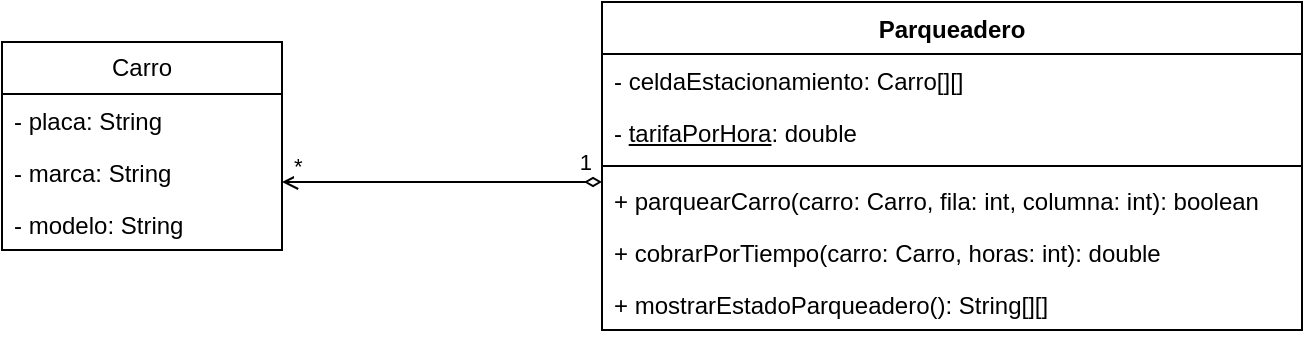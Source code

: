 <mxfile version="24.7.6">
  <diagram name="Página-1" id="0jHuDVPGKvppM0pQfpPY">
    <mxGraphModel dx="808" dy="402" grid="1" gridSize="10" guides="1" tooltips="1" connect="1" arrows="1" fold="1" page="1" pageScale="1" pageWidth="827" pageHeight="1169" math="0" shadow="0">
      <root>
        <mxCell id="0" />
        <mxCell id="1" parent="0" />
        <mxCell id="2pedH4xlxXmgE7f1fkDG-5" value="Carro" style="swimlane;fontStyle=0;childLayout=stackLayout;horizontal=1;startSize=26;fillColor=none;horizontalStack=0;resizeParent=1;resizeParentMax=0;resizeLast=0;collapsible=1;marginBottom=0;whiteSpace=wrap;html=1;" parent="1" vertex="1">
          <mxGeometry x="100" y="90" width="140" height="104" as="geometry" />
        </mxCell>
        <mxCell id="2pedH4xlxXmgE7f1fkDG-6" value="- placa: String" style="text;strokeColor=none;fillColor=none;align=left;verticalAlign=top;spacingLeft=4;spacingRight=4;overflow=hidden;rotatable=0;points=[[0,0.5],[1,0.5]];portConstraint=eastwest;whiteSpace=wrap;html=1;" parent="2pedH4xlxXmgE7f1fkDG-5" vertex="1">
          <mxGeometry y="26" width="140" height="26" as="geometry" />
        </mxCell>
        <mxCell id="2pedH4xlxXmgE7f1fkDG-7" value="- marca: String" style="text;strokeColor=none;fillColor=none;align=left;verticalAlign=top;spacingLeft=4;spacingRight=4;overflow=hidden;rotatable=0;points=[[0,0.5],[1,0.5]];portConstraint=eastwest;whiteSpace=wrap;html=1;" parent="2pedH4xlxXmgE7f1fkDG-5" vertex="1">
          <mxGeometry y="52" width="140" height="26" as="geometry" />
        </mxCell>
        <mxCell id="2pedH4xlxXmgE7f1fkDG-8" value="- modelo: String" style="text;strokeColor=none;fillColor=none;align=left;verticalAlign=top;spacingLeft=4;spacingRight=4;overflow=hidden;rotatable=0;points=[[0,0.5],[1,0.5]];portConstraint=eastwest;whiteSpace=wrap;html=1;" parent="2pedH4xlxXmgE7f1fkDG-5" vertex="1">
          <mxGeometry y="78" width="140" height="26" as="geometry" />
        </mxCell>
        <mxCell id="2pedH4xlxXmgE7f1fkDG-9" value="Parqueadero" style="swimlane;fontStyle=1;align=center;verticalAlign=top;childLayout=stackLayout;horizontal=1;startSize=26;horizontalStack=0;resizeParent=1;resizeParentMax=0;resizeLast=0;collapsible=1;marginBottom=0;whiteSpace=wrap;html=1;" parent="1" vertex="1">
          <mxGeometry x="400" y="70" width="350" height="164" as="geometry" />
        </mxCell>
        <mxCell id="2pedH4xlxXmgE7f1fkDG-10" value="- celdaEstacionamiento: Carro[][]" style="text;strokeColor=none;fillColor=none;align=left;verticalAlign=top;spacingLeft=4;spacingRight=4;overflow=hidden;rotatable=0;points=[[0,0.5],[1,0.5]];portConstraint=eastwest;whiteSpace=wrap;html=1;" parent="2pedH4xlxXmgE7f1fkDG-9" vertex="1">
          <mxGeometry y="26" width="350" height="26" as="geometry" />
        </mxCell>
        <mxCell id="2pedH4xlxXmgE7f1fkDG-13" value="- &lt;u&gt;tarifaPorHora&lt;/u&gt;: double" style="text;strokeColor=none;fillColor=none;align=left;verticalAlign=top;spacingLeft=4;spacingRight=4;overflow=hidden;rotatable=0;points=[[0,0.5],[1,0.5]];portConstraint=eastwest;whiteSpace=wrap;html=1;" parent="2pedH4xlxXmgE7f1fkDG-9" vertex="1">
          <mxGeometry y="52" width="350" height="26" as="geometry" />
        </mxCell>
        <mxCell id="2pedH4xlxXmgE7f1fkDG-11" value="" style="line;strokeWidth=1;fillColor=none;align=left;verticalAlign=middle;spacingTop=-1;spacingLeft=3;spacingRight=3;rotatable=0;labelPosition=right;points=[];portConstraint=eastwest;strokeColor=inherit;" parent="2pedH4xlxXmgE7f1fkDG-9" vertex="1">
          <mxGeometry y="78" width="350" height="8" as="geometry" />
        </mxCell>
        <mxCell id="2pedH4xlxXmgE7f1fkDG-12" value="+ parquearCarro(carro: Carro, fila: int, columna: int): boolean" style="text;strokeColor=none;fillColor=none;align=left;verticalAlign=top;spacingLeft=4;spacingRight=4;overflow=hidden;rotatable=0;points=[[0,0.5],[1,0.5]];portConstraint=eastwest;whiteSpace=wrap;html=1;" parent="2pedH4xlxXmgE7f1fkDG-9" vertex="1">
          <mxGeometry y="86" width="350" height="26" as="geometry" />
        </mxCell>
        <mxCell id="2pedH4xlxXmgE7f1fkDG-14" value="+ cobrarPorTiempo(carro: Carro, horas: int): double" style="text;strokeColor=none;fillColor=none;align=left;verticalAlign=top;spacingLeft=4;spacingRight=4;overflow=hidden;rotatable=0;points=[[0,0.5],[1,0.5]];portConstraint=eastwest;whiteSpace=wrap;html=1;" parent="2pedH4xlxXmgE7f1fkDG-9" vertex="1">
          <mxGeometry y="112" width="350" height="26" as="geometry" />
        </mxCell>
        <mxCell id="2pedH4xlxXmgE7f1fkDG-15" value="+ mostrarEstadoParqueadero(): String[][]" style="text;strokeColor=none;fillColor=none;align=left;verticalAlign=top;spacingLeft=4;spacingRight=4;overflow=hidden;rotatable=0;points=[[0,0.5],[1,0.5]];portConstraint=eastwest;whiteSpace=wrap;html=1;" parent="2pedH4xlxXmgE7f1fkDG-9" vertex="1">
          <mxGeometry y="138" width="350" height="26" as="geometry" />
        </mxCell>
        <mxCell id="JpKXAMSLQZqTJtMvpYrR-1" value="" style="endArrow=diamondThin;html=1;edgeStyle=orthogonalEdgeStyle;rounded=0;startArrow=open;startFill=0;endFill=0;" parent="1" edge="1">
          <mxGeometry relative="1" as="geometry">
            <mxPoint x="240" y="160" as="sourcePoint" />
            <mxPoint x="400" y="160" as="targetPoint" />
          </mxGeometry>
        </mxCell>
        <mxCell id="JpKXAMSLQZqTJtMvpYrR-2" value="*" style="edgeLabel;resizable=0;html=1;align=left;verticalAlign=bottom;" parent="JpKXAMSLQZqTJtMvpYrR-1" connectable="0" vertex="1">
          <mxGeometry x="-1" relative="1" as="geometry">
            <mxPoint x="4" as="offset" />
          </mxGeometry>
        </mxCell>
        <mxCell id="JpKXAMSLQZqTJtMvpYrR-3" value="1" style="edgeLabel;resizable=0;html=1;align=right;verticalAlign=bottom;" parent="JpKXAMSLQZqTJtMvpYrR-1" connectable="0" vertex="1">
          <mxGeometry x="1" relative="1" as="geometry">
            <mxPoint x="-5" y="-2" as="offset" />
          </mxGeometry>
        </mxCell>
      </root>
    </mxGraphModel>
  </diagram>
</mxfile>
